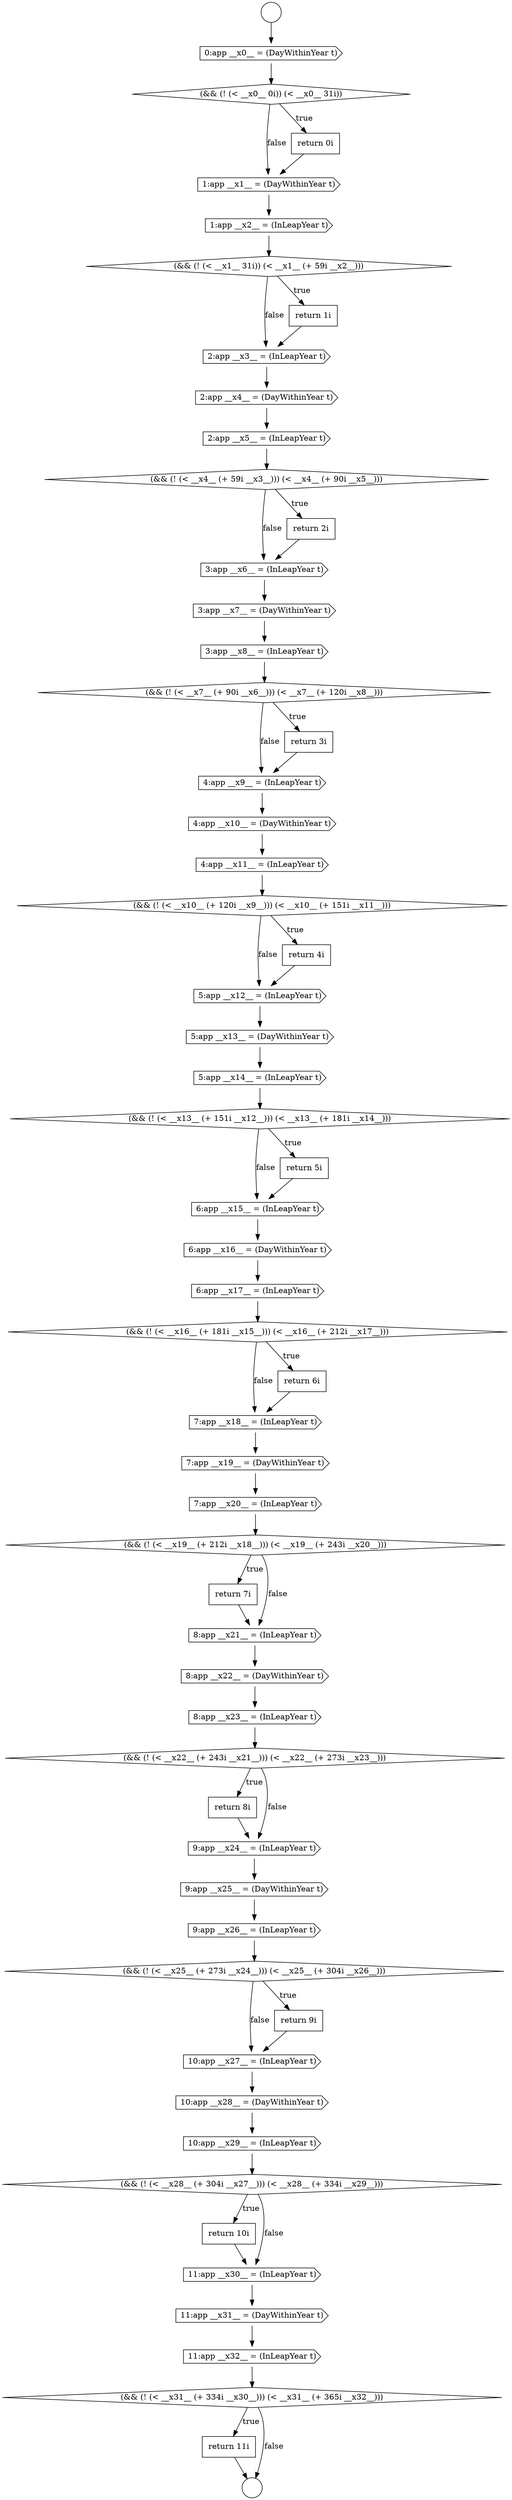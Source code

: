 digraph {
  node19722 [shape=cds, label=<<font color="black">9:app __x26__ = (InLeapYear t)</font>> color="black" fillcolor="white" style=filled]
  node19719 [shape=none, margin=0, label=<<font color="black">
    <table border="0" cellborder="1" cellspacing="0" cellpadding="10">
      <tr><td align="left">return 8i</td></tr>
    </table>
  </font>> color="black" fillcolor="white" style=filled]
  node19700 [shape=cds, label=<<font color="black">5:app __x12__ = (InLeapYear t)</font>> color="black" fillcolor="white" style=filled]
  node19727 [shape=cds, label=<<font color="black">10:app __x29__ = (InLeapYear t)</font>> color="black" fillcolor="white" style=filled]
  node19703 [shape=diamond, label=<<font color="black">(&amp;&amp; (! (&lt; __x13__ (+ 151i __x12__))) (&lt; __x13__ (+ 181i __x14__)))</font>> color="black" fillcolor="white" style=filled]
  node19707 [shape=cds, label=<<font color="black">6:app __x17__ = (InLeapYear t)</font>> color="black" fillcolor="white" style=filled]
  node19699 [shape=none, margin=0, label=<<font color="black">
    <table border="0" cellborder="1" cellspacing="0" cellpadding="10">
      <tr><td align="left">return 4i</td></tr>
    </table>
  </font>> color="black" fillcolor="white" style=filled]
  node19691 [shape=cds, label=<<font color="black">3:app __x7__ = (DayWithinYear t)</font>> color="black" fillcolor="white" style=filled]
  node19695 [shape=cds, label=<<font color="black">4:app __x9__ = (InLeapYear t)</font>> color="black" fillcolor="white" style=filled]
  node19705 [shape=cds, label=<<font color="black">6:app __x15__ = (InLeapYear t)</font>> color="black" fillcolor="white" style=filled]
  node19725 [shape=cds, label=<<font color="black">10:app __x27__ = (InLeapYear t)</font>> color="black" fillcolor="white" style=filled]
  node19721 [shape=cds, label=<<font color="black">9:app __x25__ = (DayWithinYear t)</font>> color="black" fillcolor="white" style=filled]
  node19726 [shape=cds, label=<<font color="black">10:app __x28__ = (DayWithinYear t)</font>> color="black" fillcolor="white" style=filled]
  node19704 [shape=none, margin=0, label=<<font color="black">
    <table border="0" cellborder="1" cellspacing="0" cellpadding="10">
      <tr><td align="left">return 5i</td></tr>
    </table>
  </font>> color="black" fillcolor="white" style=filled]
  node19687 [shape=cds, label=<<font color="black">2:app __x5__ = (InLeapYear t)</font>> color="black" fillcolor="white" style=filled]
  node19681 [shape=cds, label=<<font color="black">1:app __x1__ = (DayWithinYear t)</font>> color="black" fillcolor="white" style=filled]
  node19713 [shape=diamond, label=<<font color="black">(&amp;&amp; (! (&lt; __x19__ (+ 212i __x18__))) (&lt; __x19__ (+ 243i __x20__)))</font>> color="black" fillcolor="white" style=filled]
  node19685 [shape=cds, label=<<font color="black">2:app __x3__ = (InLeapYear t)</font>> color="black" fillcolor="white" style=filled]
  node19732 [shape=cds, label=<<font color="black">11:app __x32__ = (InLeapYear t)</font>> color="black" fillcolor="white" style=filled]
  node19693 [shape=diamond, label=<<font color="black">(&amp;&amp; (! (&lt; __x7__ (+ 90i __x6__))) (&lt; __x7__ (+ 120i __x8__)))</font>> color="black" fillcolor="white" style=filled]
  node19710 [shape=cds, label=<<font color="black">7:app __x18__ = (InLeapYear t)</font>> color="black" fillcolor="white" style=filled]
  node19717 [shape=cds, label=<<font color="black">8:app __x23__ = (InLeapYear t)</font>> color="black" fillcolor="white" style=filled]
  node19714 [shape=none, margin=0, label=<<font color="black">
    <table border="0" cellborder="1" cellspacing="0" cellpadding="10">
      <tr><td align="left">return 7i</td></tr>
    </table>
  </font>> color="black" fillcolor="white" style=filled]
  node19678 [shape=cds, label=<<font color="black">0:app __x0__ = (DayWithinYear t)</font>> color="black" fillcolor="white" style=filled]
  node19690 [shape=cds, label=<<font color="black">3:app __x6__ = (InLeapYear t)</font>> color="black" fillcolor="white" style=filled]
  node19729 [shape=none, margin=0, label=<<font color="black">
    <table border="0" cellborder="1" cellspacing="0" cellpadding="10">
      <tr><td align="left">return 10i</td></tr>
    </table>
  </font>> color="black" fillcolor="white" style=filled]
  node19716 [shape=cds, label=<<font color="black">8:app __x22__ = (DayWithinYear t)</font>> color="black" fillcolor="white" style=filled]
  node19731 [shape=cds, label=<<font color="black">11:app __x31__ = (DayWithinYear t)</font>> color="black" fillcolor="white" style=filled]
  node19679 [shape=diamond, label=<<font color="black">(&amp;&amp; (! (&lt; __x0__ 0i)) (&lt; __x0__ 31i))</font>> color="black" fillcolor="white" style=filled]
  node19711 [shape=cds, label=<<font color="black">7:app __x19__ = (DayWithinYear t)</font>> color="black" fillcolor="white" style=filled]
  node19684 [shape=none, margin=0, label=<<font color="black">
    <table border="0" cellborder="1" cellspacing="0" cellpadding="10">
      <tr><td align="left">return 1i</td></tr>
    </table>
  </font>> color="black" fillcolor="white" style=filled]
  node19694 [shape=none, margin=0, label=<<font color="black">
    <table border="0" cellborder="1" cellspacing="0" cellpadding="10">
      <tr><td align="left">return 3i</td></tr>
    </table>
  </font>> color="black" fillcolor="white" style=filled]
  node19708 [shape=diamond, label=<<font color="black">(&amp;&amp; (! (&lt; __x16__ (+ 181i __x15__))) (&lt; __x16__ (+ 212i __x17__)))</font>> color="black" fillcolor="white" style=filled]
  node19723 [shape=diamond, label=<<font color="black">(&amp;&amp; (! (&lt; __x25__ (+ 273i __x24__))) (&lt; __x25__ (+ 304i __x26__)))</font>> color="black" fillcolor="white" style=filled]
  node19676 [shape=circle label=" " color="black" fillcolor="white" style=filled]
  node19728 [shape=diamond, label=<<font color="black">(&amp;&amp; (! (&lt; __x28__ (+ 304i __x27__))) (&lt; __x28__ (+ 334i __x29__)))</font>> color="black" fillcolor="white" style=filled]
  node19702 [shape=cds, label=<<font color="black">5:app __x14__ = (InLeapYear t)</font>> color="black" fillcolor="white" style=filled]
  node19715 [shape=cds, label=<<font color="black">8:app __x21__ = (InLeapYear t)</font>> color="black" fillcolor="white" style=filled]
  node19698 [shape=diamond, label=<<font color="black">(&amp;&amp; (! (&lt; __x10__ (+ 120i __x9__))) (&lt; __x10__ (+ 151i __x11__)))</font>> color="black" fillcolor="white" style=filled]
  node19680 [shape=none, margin=0, label=<<font color="black">
    <table border="0" cellborder="1" cellspacing="0" cellpadding="10">
      <tr><td align="left">return 0i</td></tr>
    </table>
  </font>> color="black" fillcolor="white" style=filled]
  node19734 [shape=none, margin=0, label=<<font color="black">
    <table border="0" cellborder="1" cellspacing="0" cellpadding="10">
      <tr><td align="left">return 11i</td></tr>
    </table>
  </font>> color="black" fillcolor="white" style=filled]
  node19683 [shape=diamond, label=<<font color="black">(&amp;&amp; (! (&lt; __x1__ 31i)) (&lt; __x1__ (+ 59i __x2__)))</font>> color="black" fillcolor="white" style=filled]
  node19724 [shape=none, margin=0, label=<<font color="black">
    <table border="0" cellborder="1" cellspacing="0" cellpadding="10">
      <tr><td align="left">return 9i</td></tr>
    </table>
  </font>> color="black" fillcolor="white" style=filled]
  node19712 [shape=cds, label=<<font color="black">7:app __x20__ = (InLeapYear t)</font>> color="black" fillcolor="white" style=filled]
  node19701 [shape=cds, label=<<font color="black">5:app __x13__ = (DayWithinYear t)</font>> color="black" fillcolor="white" style=filled]
  node19682 [shape=cds, label=<<font color="black">1:app __x2__ = (InLeapYear t)</font>> color="black" fillcolor="white" style=filled]
  node19688 [shape=diamond, label=<<font color="black">(&amp;&amp; (! (&lt; __x4__ (+ 59i __x3__))) (&lt; __x4__ (+ 90i __x5__)))</font>> color="black" fillcolor="white" style=filled]
  node19692 [shape=cds, label=<<font color="black">3:app __x8__ = (InLeapYear t)</font>> color="black" fillcolor="white" style=filled]
  node19686 [shape=cds, label=<<font color="black">2:app __x4__ = (DayWithinYear t)</font>> color="black" fillcolor="white" style=filled]
  node19697 [shape=cds, label=<<font color="black">4:app __x11__ = (InLeapYear t)</font>> color="black" fillcolor="white" style=filled]
  node19709 [shape=none, margin=0, label=<<font color="black">
    <table border="0" cellborder="1" cellspacing="0" cellpadding="10">
      <tr><td align="left">return 6i</td></tr>
    </table>
  </font>> color="black" fillcolor="white" style=filled]
  node19696 [shape=cds, label=<<font color="black">4:app __x10__ = (DayWithinYear t)</font>> color="black" fillcolor="white" style=filled]
  node19718 [shape=diamond, label=<<font color="black">(&amp;&amp; (! (&lt; __x22__ (+ 243i __x21__))) (&lt; __x22__ (+ 273i __x23__)))</font>> color="black" fillcolor="white" style=filled]
  node19720 [shape=cds, label=<<font color="black">9:app __x24__ = (InLeapYear t)</font>> color="black" fillcolor="white" style=filled]
  node19733 [shape=diamond, label=<<font color="black">(&amp;&amp; (! (&lt; __x31__ (+ 334i __x30__))) (&lt; __x31__ (+ 365i __x32__)))</font>> color="black" fillcolor="white" style=filled]
  node19706 [shape=cds, label=<<font color="black">6:app __x16__ = (DayWithinYear t)</font>> color="black" fillcolor="white" style=filled]
  node19677 [shape=circle label=" " color="black" fillcolor="white" style=filled]
  node19730 [shape=cds, label=<<font color="black">11:app __x30__ = (InLeapYear t)</font>> color="black" fillcolor="white" style=filled]
  node19689 [shape=none, margin=0, label=<<font color="black">
    <table border="0" cellborder="1" cellspacing="0" cellpadding="10">
      <tr><td align="left">return 2i</td></tr>
    </table>
  </font>> color="black" fillcolor="white" style=filled]
  node19715 -> node19716 [ color="black"]
  node19731 -> node19732 [ color="black"]
  node19718 -> node19719 [label=<<font color="black">true</font>> color="black"]
  node19718 -> node19720 [label=<<font color="black">false</font>> color="black"]
  node19680 -> node19681 [ color="black"]
  node19711 -> node19712 [ color="black"]
  node19692 -> node19693 [ color="black"]
  node19702 -> node19703 [ color="black"]
  node19722 -> node19723 [ color="black"]
  node19724 -> node19725 [ color="black"]
  node19728 -> node19729 [label=<<font color="black">true</font>> color="black"]
  node19728 -> node19730 [label=<<font color="black">false</font>> color="black"]
  node19717 -> node19718 [ color="black"]
  node19719 -> node19720 [ color="black"]
  node19695 -> node19696 [ color="black"]
  node19716 -> node19717 [ color="black"]
  node19730 -> node19731 [ color="black"]
  node19678 -> node19679 [ color="black"]
  node19688 -> node19689 [label=<<font color="black">true</font>> color="black"]
  node19688 -> node19690 [label=<<font color="black">false</font>> color="black"]
  node19727 -> node19728 [ color="black"]
  node19714 -> node19715 [ color="black"]
  node19720 -> node19721 [ color="black"]
  node19700 -> node19701 [ color="black"]
  node19706 -> node19707 [ color="black"]
  node19684 -> node19685 [ color="black"]
  node19691 -> node19692 [ color="black"]
  node19729 -> node19730 [ color="black"]
  node19707 -> node19708 [ color="black"]
  node19676 -> node19678 [ color="black"]
  node19693 -> node19694 [label=<<font color="black">true</font>> color="black"]
  node19693 -> node19695 [label=<<font color="black">false</font>> color="black"]
  node19723 -> node19724 [label=<<font color="black">true</font>> color="black"]
  node19723 -> node19725 [label=<<font color="black">false</font>> color="black"]
  node19725 -> node19726 [ color="black"]
  node19698 -> node19699 [label=<<font color="black">true</font>> color="black"]
  node19698 -> node19700 [label=<<font color="black">false</font>> color="black"]
  node19726 -> node19727 [ color="black"]
  node19721 -> node19722 [ color="black"]
  node19703 -> node19704 [label=<<font color="black">true</font>> color="black"]
  node19703 -> node19705 [label=<<font color="black">false</font>> color="black"]
  node19709 -> node19710 [ color="black"]
  node19708 -> node19709 [label=<<font color="black">true</font>> color="black"]
  node19708 -> node19710 [label=<<font color="black">false</font>> color="black"]
  node19682 -> node19683 [ color="black"]
  node19681 -> node19682 [ color="black"]
  node19712 -> node19713 [ color="black"]
  node19687 -> node19688 [ color="black"]
  node19713 -> node19714 [label=<<font color="black">true</font>> color="black"]
  node19713 -> node19715 [label=<<font color="black">false</font>> color="black"]
  node19704 -> node19705 [ color="black"]
  node19685 -> node19686 [ color="black"]
  node19699 -> node19700 [ color="black"]
  node19705 -> node19706 [ color="black"]
  node19710 -> node19711 [ color="black"]
  node19689 -> node19690 [ color="black"]
  node19683 -> node19684 [label=<<font color="black">true</font>> color="black"]
  node19683 -> node19685 [label=<<font color="black">false</font>> color="black"]
  node19734 -> node19677 [ color="black"]
  node19686 -> node19687 [ color="black"]
  node19679 -> node19680 [label=<<font color="black">true</font>> color="black"]
  node19679 -> node19681 [label=<<font color="black">false</font>> color="black"]
  node19701 -> node19702 [ color="black"]
  node19697 -> node19698 [ color="black"]
  node19732 -> node19733 [ color="black"]
  node19690 -> node19691 [ color="black"]
  node19733 -> node19734 [label=<<font color="black">true</font>> color="black"]
  node19733 -> node19677 [label=<<font color="black">false</font>> color="black"]
  node19696 -> node19697 [ color="black"]
  node19694 -> node19695 [ color="black"]
}
